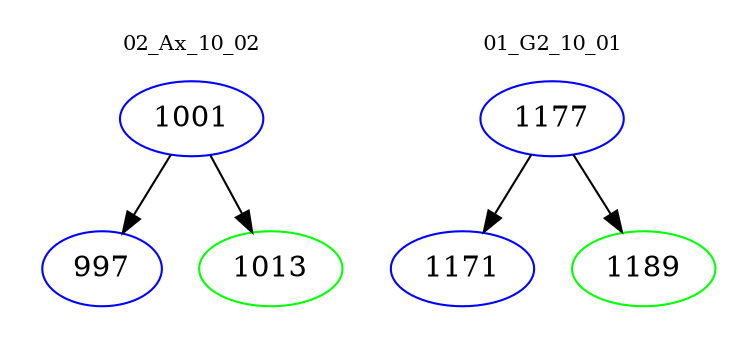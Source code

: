 digraph{
subgraph cluster_0 {
color = white
label = "02_Ax_10_02";
fontsize=10;
T0_1001 [label="1001", color="blue"]
T0_1001 -> T0_997 [color="black"]
T0_997 [label="997", color="blue"]
T0_1001 -> T0_1013 [color="black"]
T0_1013 [label="1013", color="green"]
}
subgraph cluster_1 {
color = white
label = "01_G2_10_01";
fontsize=10;
T1_1177 [label="1177", color="blue"]
T1_1177 -> T1_1171 [color="black"]
T1_1171 [label="1171", color="blue"]
T1_1177 -> T1_1189 [color="black"]
T1_1189 [label="1189", color="green"]
}
}
